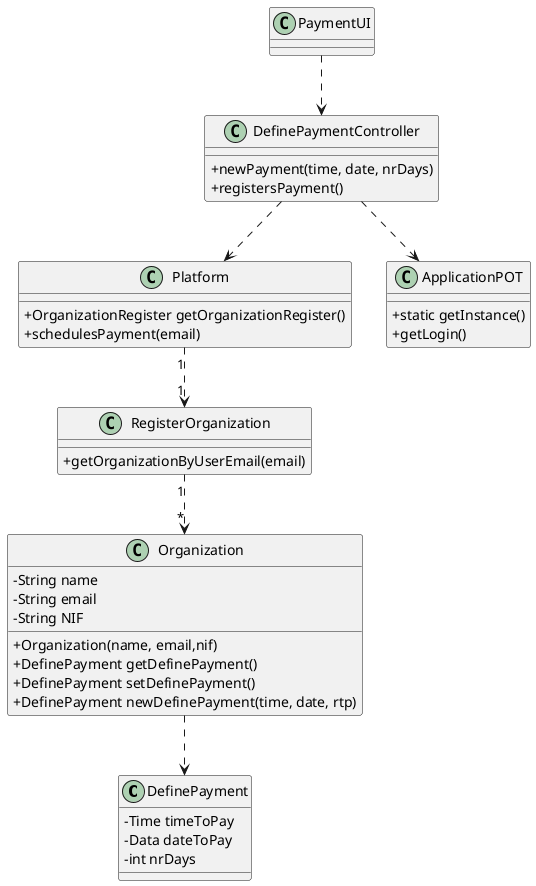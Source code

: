 @startuml
skinparam classAttributeIconSize 0


class DefinePayment {
  -Time timeToPay
  -Data dateToPay
  -int nrDays
}


class Platform {
  +OrganizationRegister getOrganizationRegister()
  +schedulesPayment(email)
}

class DefinePaymentController {
  +newPayment(time, date, nrDays)
  +registersPayment()
}

class ApplicationPOT {
  +static getInstance()
  +getLogin()
}

class RegisterOrganization {
  +getOrganizationByUserEmail(email)
}

class PaymentUI {
}

class Organization {
  -String name
  -String email
  -String NIF
  +Organization(name, email,nif)
  +DefinePayment getDefinePayment()
  +DefinePayment setDefinePayment()
  +DefinePayment newDefinePayment(time, date, rtp)
}

PaymentUI ..> DefinePaymentController
DefinePaymentController ..> Platform
DefinePaymentController ..> ApplicationPOT
Platform "1" ..> "1" RegisterOrganization
RegisterOrganization "1" ..> "*" Organization
Organization ..> DefinePayment



@enduml